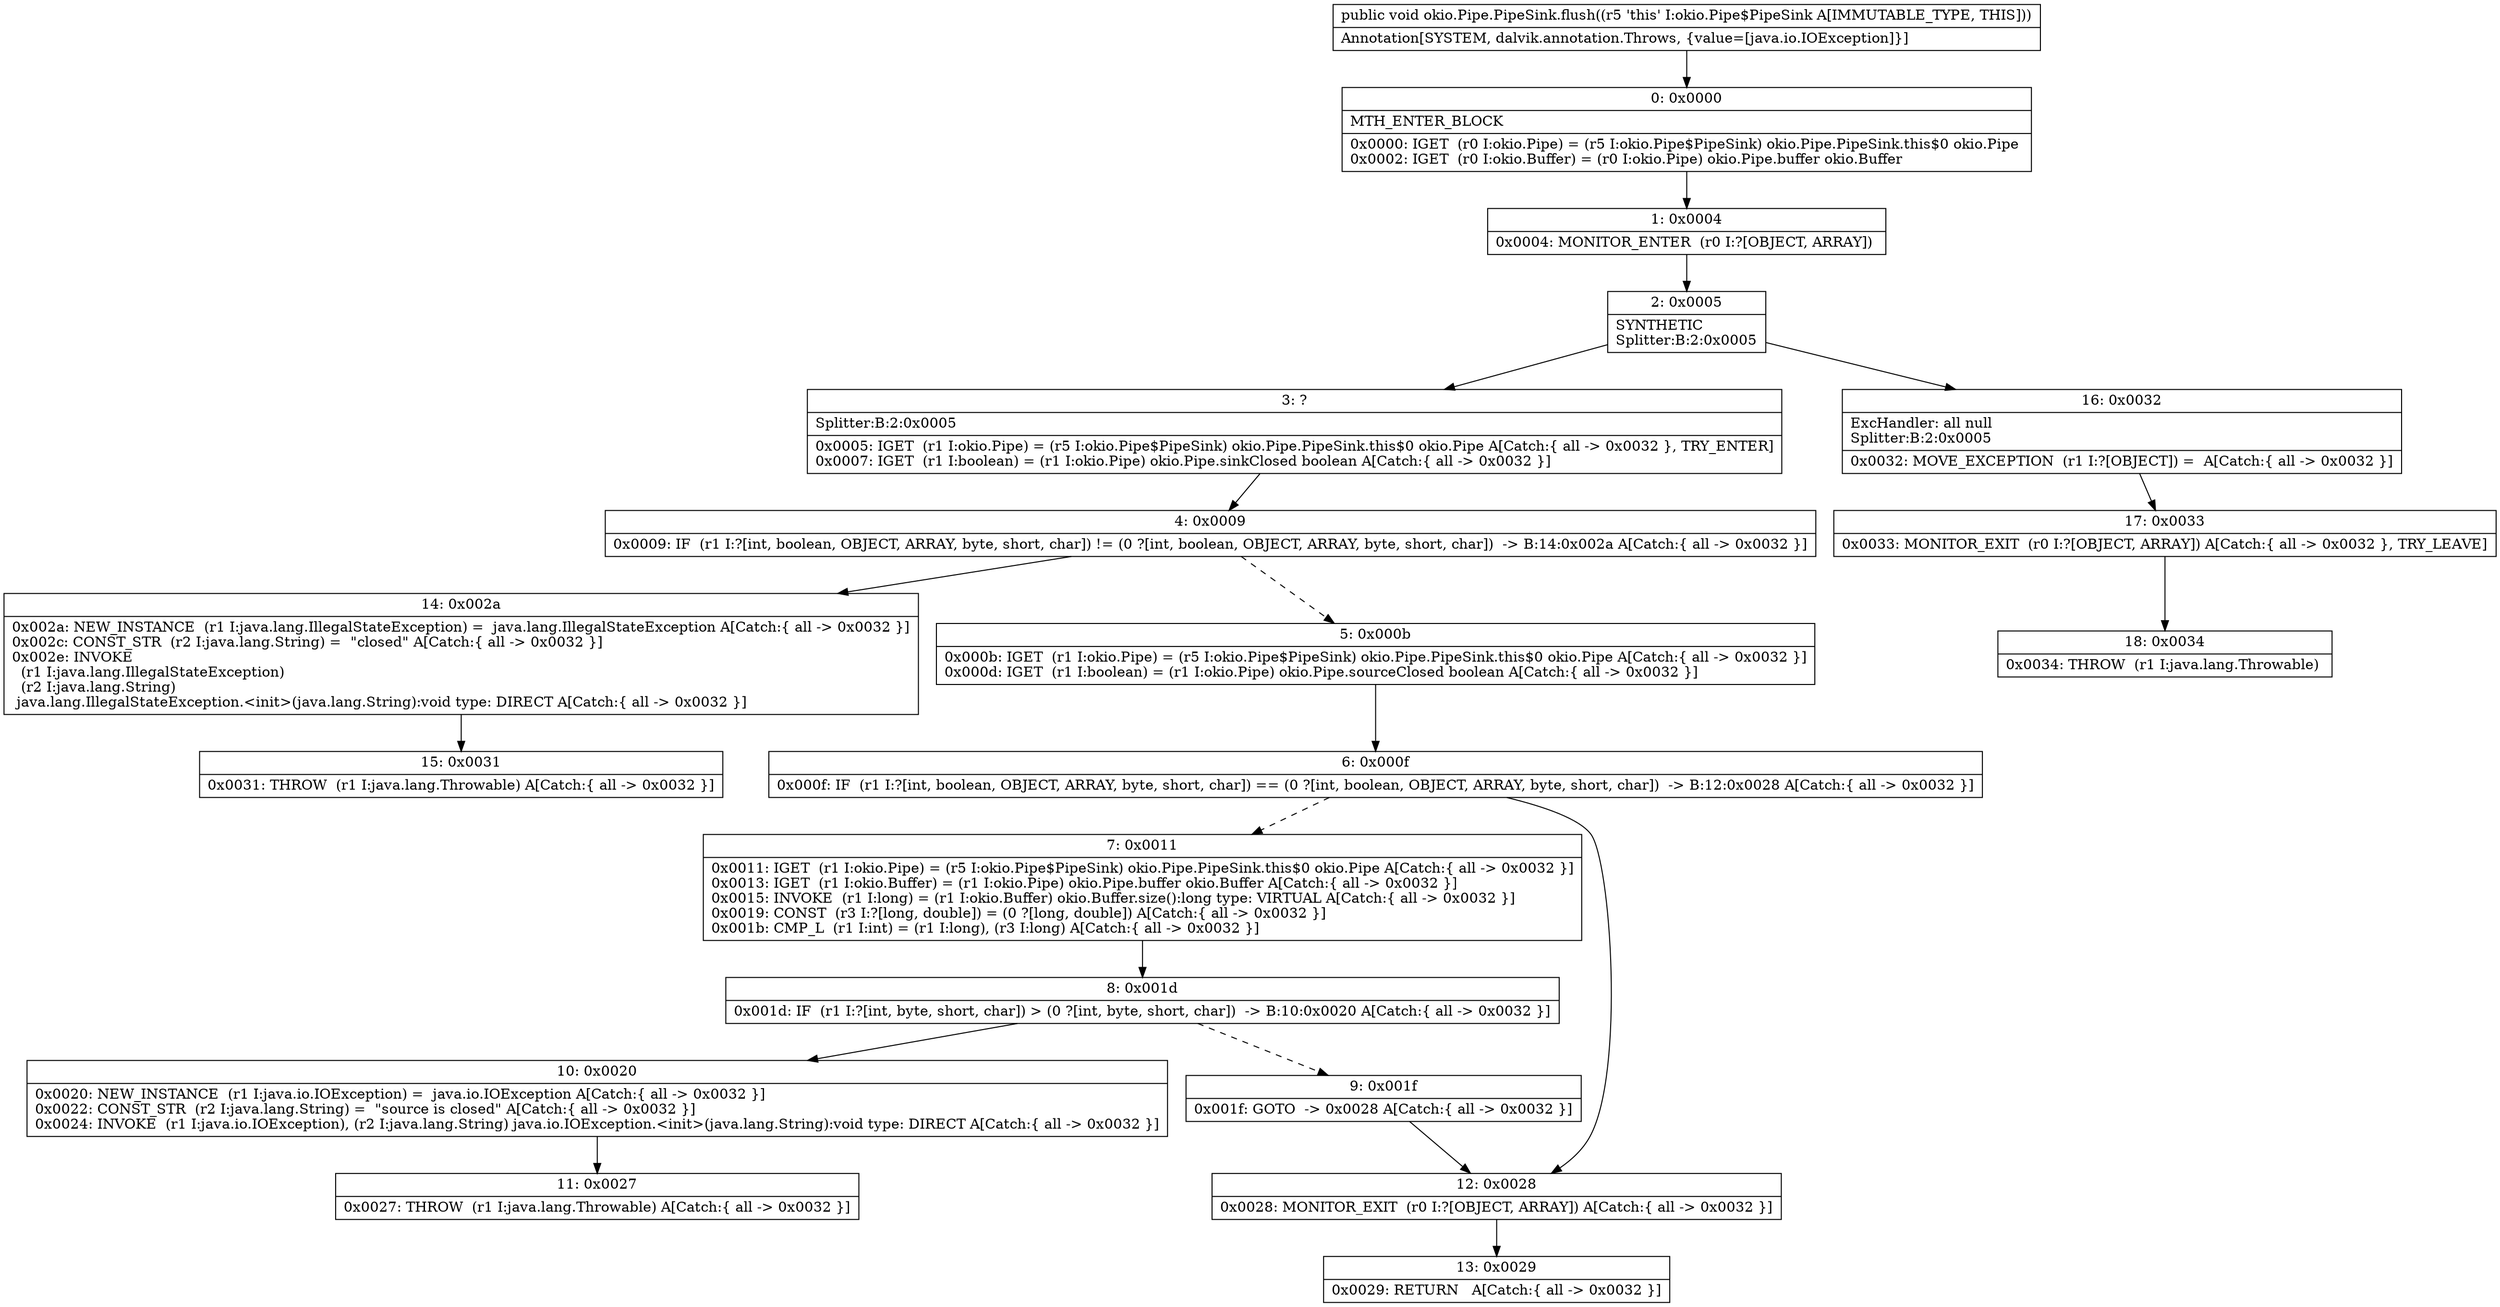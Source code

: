 digraph "CFG forokio.Pipe.PipeSink.flush()V" {
Node_0 [shape=record,label="{0\:\ 0x0000|MTH_ENTER_BLOCK\l|0x0000: IGET  (r0 I:okio.Pipe) = (r5 I:okio.Pipe$PipeSink) okio.Pipe.PipeSink.this$0 okio.Pipe \l0x0002: IGET  (r0 I:okio.Buffer) = (r0 I:okio.Pipe) okio.Pipe.buffer okio.Buffer \l}"];
Node_1 [shape=record,label="{1\:\ 0x0004|0x0004: MONITOR_ENTER  (r0 I:?[OBJECT, ARRAY]) \l}"];
Node_2 [shape=record,label="{2\:\ 0x0005|SYNTHETIC\lSplitter:B:2:0x0005\l}"];
Node_3 [shape=record,label="{3\:\ ?|Splitter:B:2:0x0005\l|0x0005: IGET  (r1 I:okio.Pipe) = (r5 I:okio.Pipe$PipeSink) okio.Pipe.PipeSink.this$0 okio.Pipe A[Catch:\{ all \-\> 0x0032 \}, TRY_ENTER]\l0x0007: IGET  (r1 I:boolean) = (r1 I:okio.Pipe) okio.Pipe.sinkClosed boolean A[Catch:\{ all \-\> 0x0032 \}]\l}"];
Node_4 [shape=record,label="{4\:\ 0x0009|0x0009: IF  (r1 I:?[int, boolean, OBJECT, ARRAY, byte, short, char]) != (0 ?[int, boolean, OBJECT, ARRAY, byte, short, char])  \-\> B:14:0x002a A[Catch:\{ all \-\> 0x0032 \}]\l}"];
Node_5 [shape=record,label="{5\:\ 0x000b|0x000b: IGET  (r1 I:okio.Pipe) = (r5 I:okio.Pipe$PipeSink) okio.Pipe.PipeSink.this$0 okio.Pipe A[Catch:\{ all \-\> 0x0032 \}]\l0x000d: IGET  (r1 I:boolean) = (r1 I:okio.Pipe) okio.Pipe.sourceClosed boolean A[Catch:\{ all \-\> 0x0032 \}]\l}"];
Node_6 [shape=record,label="{6\:\ 0x000f|0x000f: IF  (r1 I:?[int, boolean, OBJECT, ARRAY, byte, short, char]) == (0 ?[int, boolean, OBJECT, ARRAY, byte, short, char])  \-\> B:12:0x0028 A[Catch:\{ all \-\> 0x0032 \}]\l}"];
Node_7 [shape=record,label="{7\:\ 0x0011|0x0011: IGET  (r1 I:okio.Pipe) = (r5 I:okio.Pipe$PipeSink) okio.Pipe.PipeSink.this$0 okio.Pipe A[Catch:\{ all \-\> 0x0032 \}]\l0x0013: IGET  (r1 I:okio.Buffer) = (r1 I:okio.Pipe) okio.Pipe.buffer okio.Buffer A[Catch:\{ all \-\> 0x0032 \}]\l0x0015: INVOKE  (r1 I:long) = (r1 I:okio.Buffer) okio.Buffer.size():long type: VIRTUAL A[Catch:\{ all \-\> 0x0032 \}]\l0x0019: CONST  (r3 I:?[long, double]) = (0 ?[long, double]) A[Catch:\{ all \-\> 0x0032 \}]\l0x001b: CMP_L  (r1 I:int) = (r1 I:long), (r3 I:long) A[Catch:\{ all \-\> 0x0032 \}]\l}"];
Node_8 [shape=record,label="{8\:\ 0x001d|0x001d: IF  (r1 I:?[int, byte, short, char]) \> (0 ?[int, byte, short, char])  \-\> B:10:0x0020 A[Catch:\{ all \-\> 0x0032 \}]\l}"];
Node_9 [shape=record,label="{9\:\ 0x001f|0x001f: GOTO  \-\> 0x0028 A[Catch:\{ all \-\> 0x0032 \}]\l}"];
Node_10 [shape=record,label="{10\:\ 0x0020|0x0020: NEW_INSTANCE  (r1 I:java.io.IOException) =  java.io.IOException A[Catch:\{ all \-\> 0x0032 \}]\l0x0022: CONST_STR  (r2 I:java.lang.String) =  \"source is closed\" A[Catch:\{ all \-\> 0x0032 \}]\l0x0024: INVOKE  (r1 I:java.io.IOException), (r2 I:java.lang.String) java.io.IOException.\<init\>(java.lang.String):void type: DIRECT A[Catch:\{ all \-\> 0x0032 \}]\l}"];
Node_11 [shape=record,label="{11\:\ 0x0027|0x0027: THROW  (r1 I:java.lang.Throwable) A[Catch:\{ all \-\> 0x0032 \}]\l}"];
Node_12 [shape=record,label="{12\:\ 0x0028|0x0028: MONITOR_EXIT  (r0 I:?[OBJECT, ARRAY]) A[Catch:\{ all \-\> 0x0032 \}]\l}"];
Node_13 [shape=record,label="{13\:\ 0x0029|0x0029: RETURN   A[Catch:\{ all \-\> 0x0032 \}]\l}"];
Node_14 [shape=record,label="{14\:\ 0x002a|0x002a: NEW_INSTANCE  (r1 I:java.lang.IllegalStateException) =  java.lang.IllegalStateException A[Catch:\{ all \-\> 0x0032 \}]\l0x002c: CONST_STR  (r2 I:java.lang.String) =  \"closed\" A[Catch:\{ all \-\> 0x0032 \}]\l0x002e: INVOKE  \l  (r1 I:java.lang.IllegalStateException)\l  (r2 I:java.lang.String)\l java.lang.IllegalStateException.\<init\>(java.lang.String):void type: DIRECT A[Catch:\{ all \-\> 0x0032 \}]\l}"];
Node_15 [shape=record,label="{15\:\ 0x0031|0x0031: THROW  (r1 I:java.lang.Throwable) A[Catch:\{ all \-\> 0x0032 \}]\l}"];
Node_16 [shape=record,label="{16\:\ 0x0032|ExcHandler: all null\lSplitter:B:2:0x0005\l|0x0032: MOVE_EXCEPTION  (r1 I:?[OBJECT]) =  A[Catch:\{ all \-\> 0x0032 \}]\l}"];
Node_17 [shape=record,label="{17\:\ 0x0033|0x0033: MONITOR_EXIT  (r0 I:?[OBJECT, ARRAY]) A[Catch:\{ all \-\> 0x0032 \}, TRY_LEAVE]\l}"];
Node_18 [shape=record,label="{18\:\ 0x0034|0x0034: THROW  (r1 I:java.lang.Throwable) \l}"];
MethodNode[shape=record,label="{public void okio.Pipe.PipeSink.flush((r5 'this' I:okio.Pipe$PipeSink A[IMMUTABLE_TYPE, THIS]))  | Annotation[SYSTEM, dalvik.annotation.Throws, \{value=[java.io.IOException]\}]\l}"];
MethodNode -> Node_0;
Node_0 -> Node_1;
Node_1 -> Node_2;
Node_2 -> Node_3;
Node_2 -> Node_16;
Node_3 -> Node_4;
Node_4 -> Node_5[style=dashed];
Node_4 -> Node_14;
Node_5 -> Node_6;
Node_6 -> Node_7[style=dashed];
Node_6 -> Node_12;
Node_7 -> Node_8;
Node_8 -> Node_9[style=dashed];
Node_8 -> Node_10;
Node_9 -> Node_12;
Node_10 -> Node_11;
Node_12 -> Node_13;
Node_14 -> Node_15;
Node_16 -> Node_17;
Node_17 -> Node_18;
}


